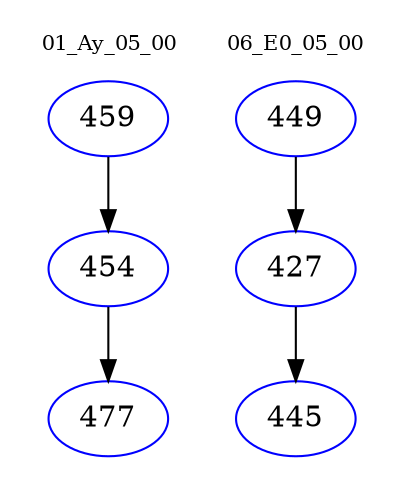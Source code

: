 digraph{
subgraph cluster_0 {
color = white
label = "01_Ay_05_00";
fontsize=10;
T0_459 [label="459", color="blue"]
T0_459 -> T0_454 [color="black"]
T0_454 [label="454", color="blue"]
T0_454 -> T0_477 [color="black"]
T0_477 [label="477", color="blue"]
}
subgraph cluster_1 {
color = white
label = "06_E0_05_00";
fontsize=10;
T1_449 [label="449", color="blue"]
T1_449 -> T1_427 [color="black"]
T1_427 [label="427", color="blue"]
T1_427 -> T1_445 [color="black"]
T1_445 [label="445", color="blue"]
}
}
